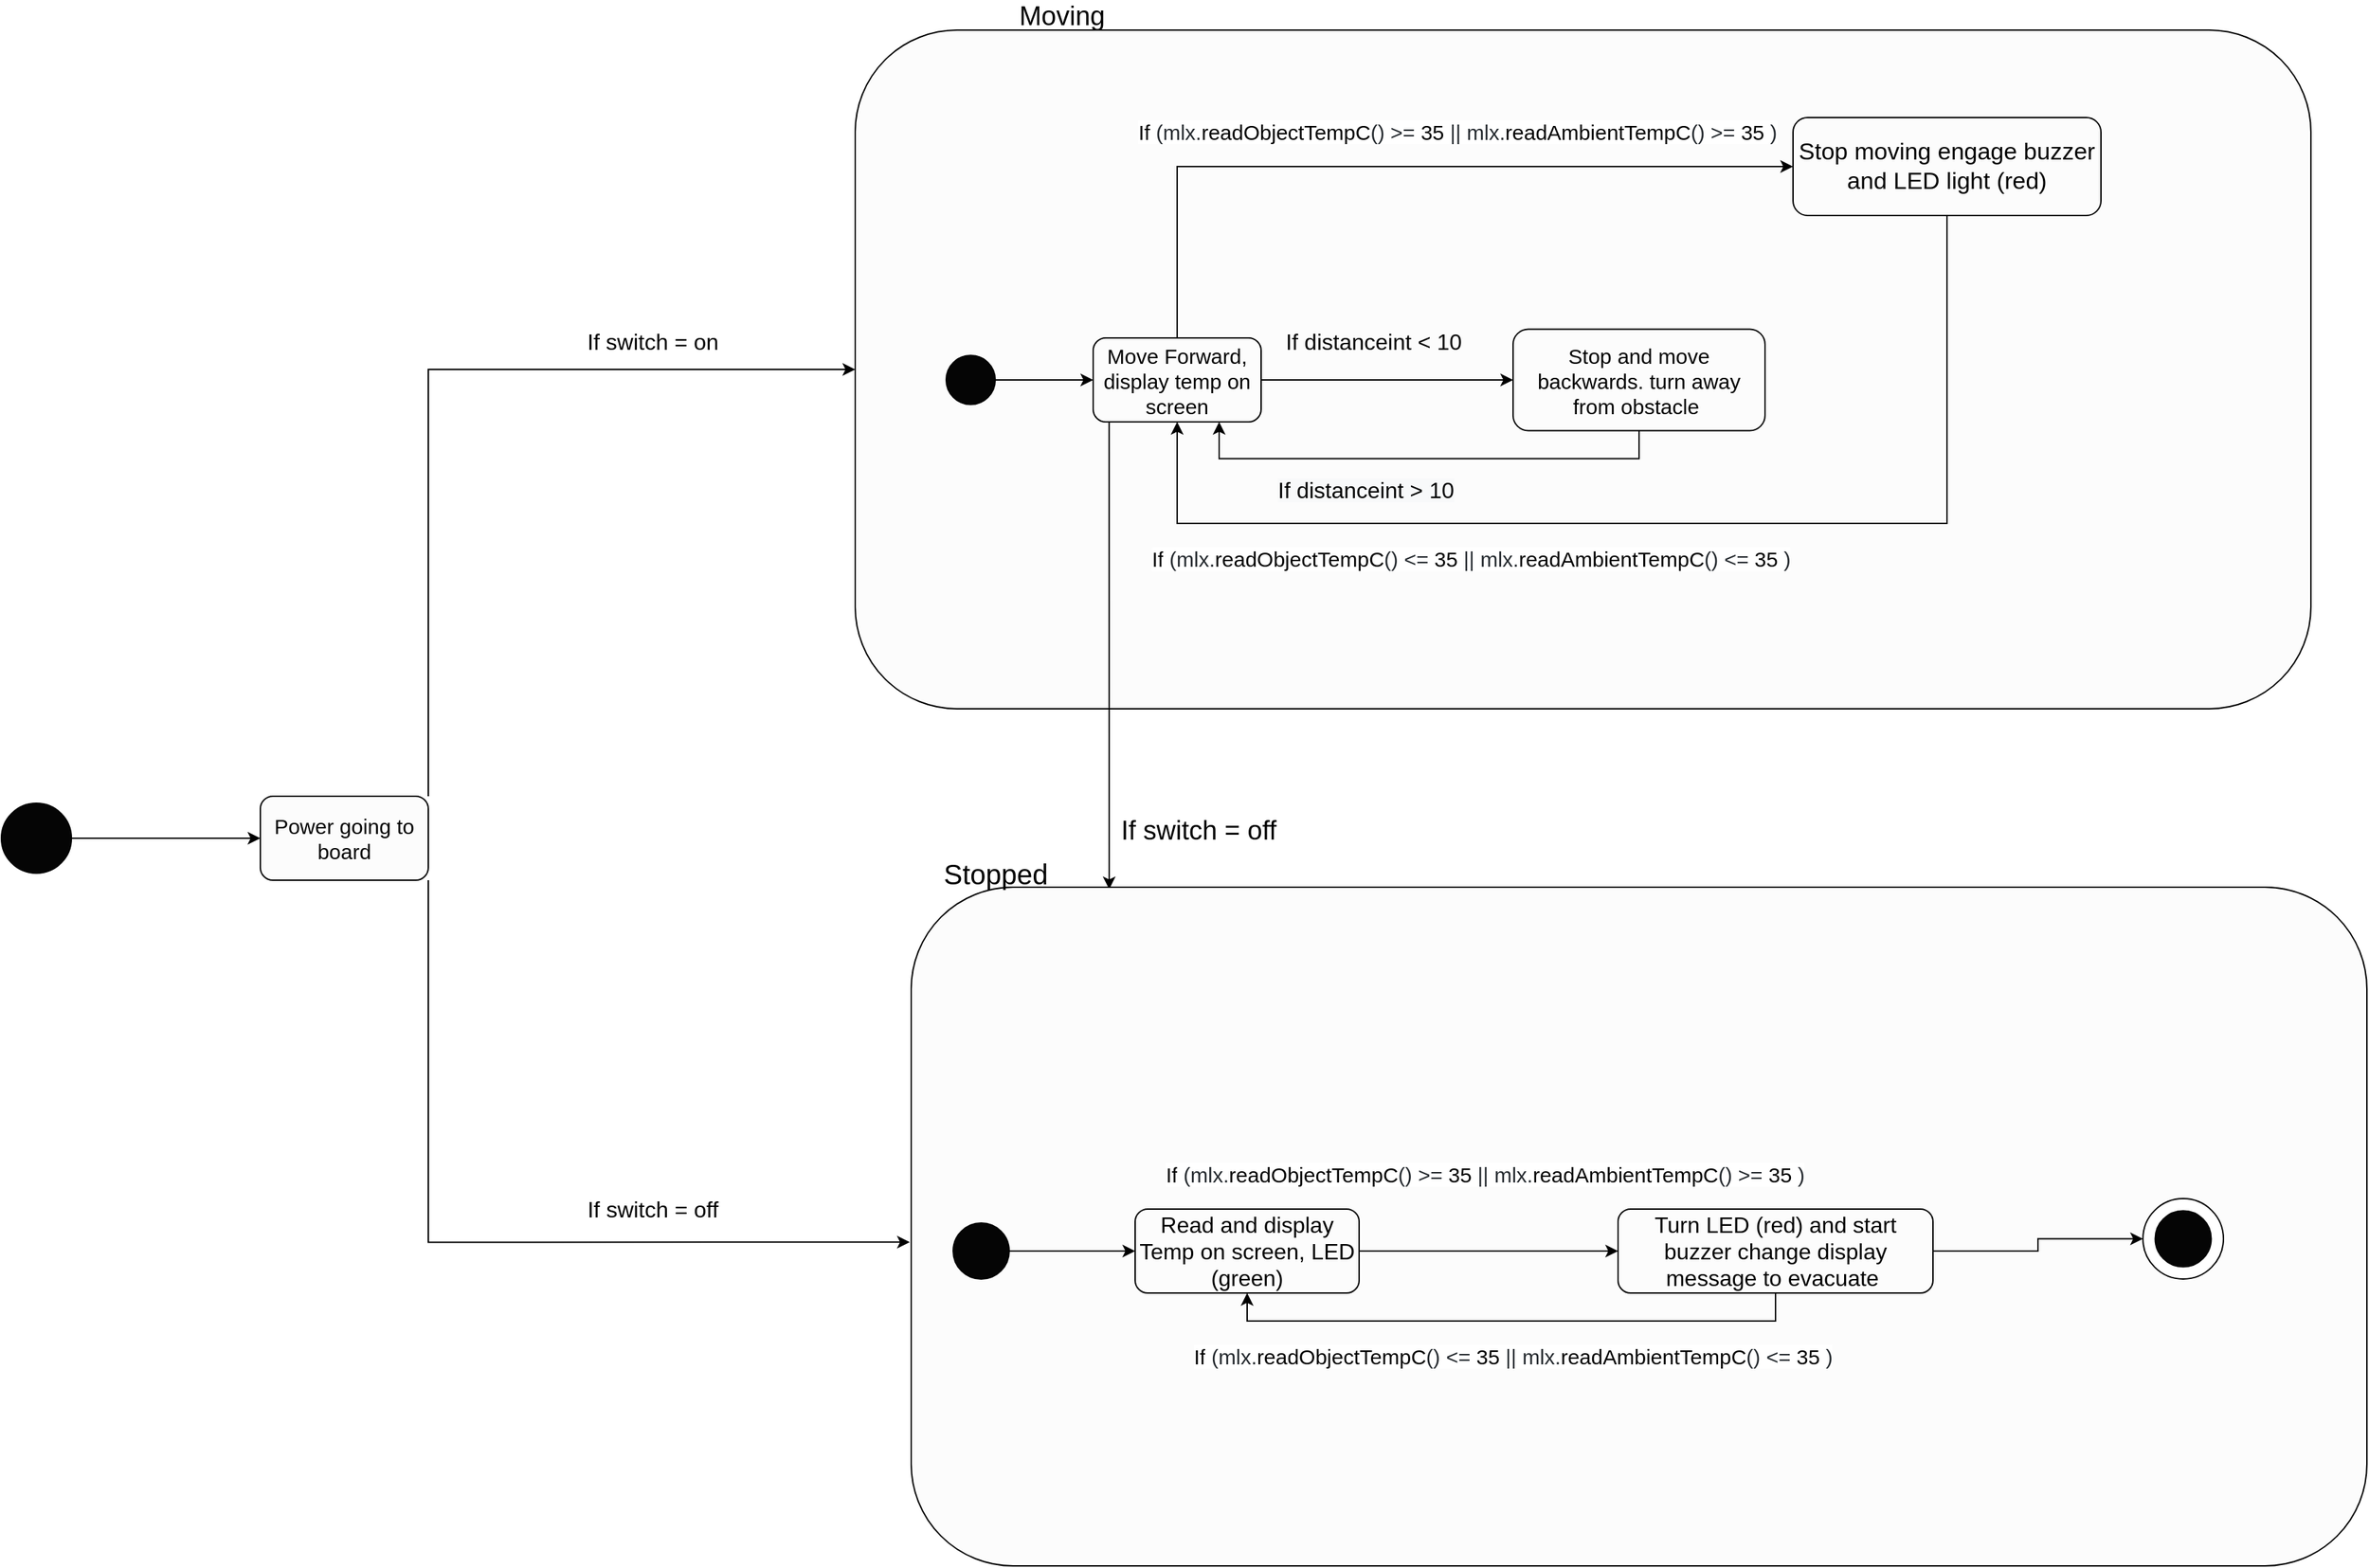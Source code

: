 <mxfile version="14.8.0" type="onedrive"><diagram id="cCEgteOqDoHG85Ff6pwm" name="Page-1"><mxGraphModel dx="3233" dy="1279" grid="1" gridSize="10" guides="1" tooltips="1" connect="1" arrows="1" fold="1" page="1" pageScale="1" pageWidth="850" pageHeight="1100" math="0" shadow="0"><root><mxCell id="0"/><mxCell id="1" parent="0"/><mxCell id="8WBJZx-FUibcS9T1Eh68-12" style="edgeStyle=orthogonalEdgeStyle;rounded=0;orthogonalLoop=1;jettySize=auto;html=1;exitX=1;exitY=0.5;exitDx=0;exitDy=0;entryX=0;entryY=0.5;entryDx=0;entryDy=0;" edge="1" parent="1" source="8WBJZx-FUibcS9T1Eh68-1" target="8WBJZx-FUibcS9T1Eh68-11"><mxGeometry relative="1" as="geometry"/></mxCell><mxCell id="8WBJZx-FUibcS9T1Eh68-1" value="" style="ellipse;whiteSpace=wrap;html=1;aspect=fixed;fillColor=#050505;" vertex="1" parent="1"><mxGeometry x="-670" y="740" width="50" height="50" as="geometry"/></mxCell><mxCell id="8WBJZx-FUibcS9T1Eh68-2" value="" style="rounded=1;whiteSpace=wrap;html=1;fillColor=#FCFCFC;" vertex="1" parent="1"><mxGeometry x="-60" y="187.5" width="1040" height="485" as="geometry"/></mxCell><mxCell id="8WBJZx-FUibcS9T1Eh68-3" value="&lt;font style=&quot;font-size: 19px&quot;&gt;Moving&amp;nbsp;&lt;/font&gt;" style="text;html=1;align=center;verticalAlign=middle;resizable=0;points=[];autosize=1;strokeColor=none;" vertex="1" parent="1"><mxGeometry x="50" y="167.5" width="80" height="20" as="geometry"/></mxCell><mxCell id="8WBJZx-FUibcS9T1Eh68-4" style="edgeStyle=orthogonalEdgeStyle;rounded=0;orthogonalLoop=1;jettySize=auto;html=1;exitX=0.5;exitY=1;exitDx=0;exitDy=0;" edge="1" parent="1" source="8WBJZx-FUibcS9T1Eh68-1" target="8WBJZx-FUibcS9T1Eh68-1"><mxGeometry relative="1" as="geometry"/></mxCell><mxCell id="8WBJZx-FUibcS9T1Eh68-14" style="edgeStyle=orthogonalEdgeStyle;rounded=0;orthogonalLoop=1;jettySize=auto;html=1;exitX=1;exitY=1;exitDx=0;exitDy=0;entryX=-0.001;entryY=0.523;entryDx=0;entryDy=0;entryPerimeter=0;" edge="1" parent="1" source="8WBJZx-FUibcS9T1Eh68-11" target="8WBJZx-FUibcS9T1Eh68-37"><mxGeometry relative="1" as="geometry"><mxPoint x="20" y="975" as="targetPoint"/></mxGeometry></mxCell><mxCell id="8WBJZx-FUibcS9T1Eh68-15" style="edgeStyle=orthogonalEdgeStyle;rounded=0;orthogonalLoop=1;jettySize=auto;html=1;exitX=1;exitY=0;exitDx=0;exitDy=0;entryX=0;entryY=0.5;entryDx=0;entryDy=0;" edge="1" parent="1" source="8WBJZx-FUibcS9T1Eh68-11" target="8WBJZx-FUibcS9T1Eh68-2"><mxGeometry relative="1" as="geometry"/></mxCell><mxCell id="8WBJZx-FUibcS9T1Eh68-11" value="&lt;font style=&quot;font-size: 15px&quot;&gt;Power going to board&lt;/font&gt;" style="rounded=1;whiteSpace=wrap;html=1;fillColor=#FCFCFC;" vertex="1" parent="1"><mxGeometry x="-485" y="735" width="120" height="60" as="geometry"/></mxCell><mxCell id="8WBJZx-FUibcS9T1Eh68-16" value="&lt;font style=&quot;font-size: 16px&quot;&gt;If switch = off&lt;/font&gt;" style="text;html=1;align=center;verticalAlign=middle;resizable=0;points=[];autosize=1;strokeColor=none;" vertex="1" parent="1"><mxGeometry x="-260" y="1020" width="110" height="20" as="geometry"/></mxCell><mxCell id="8WBJZx-FUibcS9T1Eh68-17" value="&lt;font style=&quot;font-size: 16px&quot;&gt;If switch = on&lt;/font&gt;" style="text;html=1;align=center;verticalAlign=middle;resizable=0;points=[];autosize=1;strokeColor=none;" vertex="1" parent="1"><mxGeometry x="-260" y="400" width="110" height="20" as="geometry"/></mxCell><mxCell id="8WBJZx-FUibcS9T1Eh68-20" style="edgeStyle=orthogonalEdgeStyle;rounded=0;orthogonalLoop=1;jettySize=auto;html=1;exitX=1;exitY=0.5;exitDx=0;exitDy=0;entryX=0;entryY=0.5;entryDx=0;entryDy=0;" edge="1" parent="1" source="8WBJZx-FUibcS9T1Eh68-18" target="8WBJZx-FUibcS9T1Eh68-19"><mxGeometry relative="1" as="geometry"/></mxCell><mxCell id="8WBJZx-FUibcS9T1Eh68-18" value="" style="ellipse;whiteSpace=wrap;html=1;aspect=fixed;fillColor=#050505;" vertex="1" parent="1"><mxGeometry x="5" y="420" width="35" height="35" as="geometry"/></mxCell><mxCell id="8WBJZx-FUibcS9T1Eh68-24" style="edgeStyle=orthogonalEdgeStyle;rounded=0;orthogonalLoop=1;jettySize=auto;html=1;exitX=1;exitY=0.5;exitDx=0;exitDy=0;entryX=0;entryY=0.5;entryDx=0;entryDy=0;" edge="1" parent="1" source="8WBJZx-FUibcS9T1Eh68-19" target="8WBJZx-FUibcS9T1Eh68-23"><mxGeometry relative="1" as="geometry"/></mxCell><mxCell id="8WBJZx-FUibcS9T1Eh68-29" style="edgeStyle=orthogonalEdgeStyle;rounded=0;orthogonalLoop=1;jettySize=auto;html=1;exitX=0.5;exitY=0;exitDx=0;exitDy=0;entryX=0;entryY=0.5;entryDx=0;entryDy=0;" edge="1" parent="1" source="8WBJZx-FUibcS9T1Eh68-19" target="8WBJZx-FUibcS9T1Eh68-28"><mxGeometry relative="1" as="geometry"/></mxCell><mxCell id="8WBJZx-FUibcS9T1Eh68-47" style="edgeStyle=orthogonalEdgeStyle;rounded=0;orthogonalLoop=1;jettySize=auto;html=1;exitX=0.25;exitY=1;exitDx=0;exitDy=0;entryX=0.136;entryY=0.003;entryDx=0;entryDy=0;entryPerimeter=0;" edge="1" parent="1" source="8WBJZx-FUibcS9T1Eh68-19" target="8WBJZx-FUibcS9T1Eh68-37"><mxGeometry relative="1" as="geometry"><Array as="points"><mxPoint x="121" y="468"/></Array></mxGeometry></mxCell><mxCell id="8WBJZx-FUibcS9T1Eh68-19" value="&lt;font style=&quot;font-size: 15px&quot;&gt;Move Forward, display temp on screen&lt;/font&gt;" style="rounded=1;whiteSpace=wrap;html=1;fillColor=#FCFCFC;" vertex="1" parent="1"><mxGeometry x="110" y="407.5" width="120" height="60" as="geometry"/></mxCell><mxCell id="8WBJZx-FUibcS9T1Eh68-26" style="edgeStyle=orthogonalEdgeStyle;rounded=0;orthogonalLoop=1;jettySize=auto;html=1;exitX=0.5;exitY=1;exitDx=0;exitDy=0;entryX=0.75;entryY=1;entryDx=0;entryDy=0;" edge="1" parent="1" source="8WBJZx-FUibcS9T1Eh68-23" target="8WBJZx-FUibcS9T1Eh68-19"><mxGeometry relative="1" as="geometry"/></mxCell><mxCell id="8WBJZx-FUibcS9T1Eh68-23" value="&lt;font style=&quot;font-size: 15px&quot;&gt;Stop and move backwards. turn away from obstacle&amp;nbsp;&lt;/font&gt;" style="rounded=1;whiteSpace=wrap;html=1;fillColor=#FCFCFC;" vertex="1" parent="1"><mxGeometry x="410" y="401.25" width="180" height="72.5" as="geometry"/></mxCell><mxCell id="8WBJZx-FUibcS9T1Eh68-25" value="&lt;font style=&quot;font-size: 16px&quot;&gt;If distanceint &amp;lt; 10&lt;/font&gt;" style="text;html=1;align=center;verticalAlign=middle;resizable=0;points=[];autosize=1;strokeColor=none;" vertex="1" parent="1"><mxGeometry x="240" y="400" width="140" height="20" as="geometry"/></mxCell><mxCell id="8WBJZx-FUibcS9T1Eh68-27" value="&lt;span style=&quot;color: rgb(0 , 0 , 0) ; font-family: &amp;#34;helvetica&amp;#34; ; font-size: 16px ; font-style: normal ; font-weight: 400 ; letter-spacing: normal ; text-align: center ; text-indent: 0px ; text-transform: none ; word-spacing: 0px ; background-color: rgb(248 , 249 , 250) ; display: inline ; float: none&quot;&gt;If distanceint &amp;gt; 10&lt;/span&gt;" style="text;whiteSpace=wrap;html=1;" vertex="1" parent="1"><mxGeometry x="240" y="500" width="150" height="30" as="geometry"/></mxCell><mxCell id="8WBJZx-FUibcS9T1Eh68-31" style="edgeStyle=orthogonalEdgeStyle;rounded=0;orthogonalLoop=1;jettySize=auto;html=1;exitX=0.5;exitY=1;exitDx=0;exitDy=0;entryX=0.5;entryY=1;entryDx=0;entryDy=0;" edge="1" parent="1" source="8WBJZx-FUibcS9T1Eh68-28" target="8WBJZx-FUibcS9T1Eh68-19"><mxGeometry relative="1" as="geometry"><Array as="points"><mxPoint x="720" y="540"/><mxPoint x="170" y="540"/></Array></mxGeometry></mxCell><mxCell id="8WBJZx-FUibcS9T1Eh68-28" value="&lt;font style=&quot;font-size: 17px&quot;&gt;Stop moving engage buzzer and LED light (red)&lt;/font&gt;" style="rounded=1;whiteSpace=wrap;html=1;fillColor=#FCFCFC;" vertex="1" parent="1"><mxGeometry x="610" y="250" width="220" height="70" as="geometry"/></mxCell><mxCell id="8WBJZx-FUibcS9T1Eh68-30" value="&lt;font style=&quot;font-size: 15px&quot;&gt;&lt;span class=&quot;pl-k&quot; style=&quot;box-sizing: border-box ; font-family: , , &amp;#34;sf mono&amp;#34; , &amp;#34;consolas&amp;#34; , &amp;#34;liberation mono&amp;#34; , &amp;#34;menlo&amp;#34; , monospace ; background-color: rgb(255 , 255 , 255)&quot;&gt;If&lt;/span&gt;&lt;span style=&quot;color: rgb(36 , 41 , 46) ; font-family: , , &amp;#34;sf mono&amp;#34; , &amp;#34;consolas&amp;#34; , &amp;#34;liberation mono&amp;#34; , &amp;#34;menlo&amp;#34; , monospace ; background-color: rgb(255 , 255 , 255)&quot;&gt; (mlx.&lt;/span&gt;&lt;span class=&quot;pl-c1&quot; style=&quot;box-sizing: border-box ; font-family: , , &amp;#34;sf mono&amp;#34; , &amp;#34;consolas&amp;#34; , &amp;#34;liberation mono&amp;#34; , &amp;#34;menlo&amp;#34; , monospace ; background-color: rgb(255 , 255 , 255)&quot;&gt;readObjectTempC&lt;/span&gt;&lt;span style=&quot;color: rgb(36 , 41 , 46) ; font-family: , , &amp;#34;sf mono&amp;#34; , &amp;#34;consolas&amp;#34; , &amp;#34;liberation mono&amp;#34; , &amp;#34;menlo&amp;#34; , monospace ; background-color: rgb(255 , 255 , 255)&quot;&gt;() &amp;gt;= &lt;/span&gt;&lt;span class=&quot;pl-c1&quot; style=&quot;box-sizing: border-box ; font-family: , , &amp;#34;sf mono&amp;#34; , &amp;#34;consolas&amp;#34; , &amp;#34;liberation mono&amp;#34; , &amp;#34;menlo&amp;#34; , monospace ; background-color: rgb(255 , 255 , 255)&quot;&gt;35&lt;/span&gt;&lt;span style=&quot;color: rgb(36 , 41 , 46) ; font-family: , , &amp;#34;sf mono&amp;#34; , &amp;#34;consolas&amp;#34; , &amp;#34;liberation mono&amp;#34; , &amp;#34;menlo&amp;#34; , monospace ; background-color: rgb(255 , 255 , 255)&quot;&gt; || mlx.&lt;/span&gt;&lt;span class=&quot;pl-c1&quot; style=&quot;box-sizing: border-box ; font-family: , , &amp;#34;sf mono&amp;#34; , &amp;#34;consolas&amp;#34; , &amp;#34;liberation mono&amp;#34; , &amp;#34;menlo&amp;#34; , monospace ; background-color: rgb(255 , 255 , 255)&quot;&gt;readAmbientTempC&lt;/span&gt;&lt;span style=&quot;color: rgb(36 , 41 , 46) ; font-family: , , &amp;#34;sf mono&amp;#34; , &amp;#34;consolas&amp;#34; , &amp;#34;liberation mono&amp;#34; , &amp;#34;menlo&amp;#34; , monospace ; background-color: rgb(255 , 255 , 255)&quot;&gt;() &amp;gt;= &lt;/span&gt;&lt;span class=&quot;pl-c1&quot; style=&quot;box-sizing: border-box ; font-family: , , &amp;#34;sf mono&amp;#34; , &amp;#34;consolas&amp;#34; , &amp;#34;liberation mono&amp;#34; , &amp;#34;menlo&amp;#34; , monospace ; background-color: rgb(255 , 255 , 255)&quot;&gt;35&lt;/span&gt;&lt;span style=&quot;color: rgb(36 , 41 , 46) ; font-family: , , &amp;#34;sf mono&amp;#34; , &amp;#34;consolas&amp;#34; , &amp;#34;liberation mono&amp;#34; , &amp;#34;menlo&amp;#34; , monospace ; background-color: rgb(255 , 255 , 255)&quot;&gt; )&lt;/span&gt;&lt;/font&gt;" style="text;html=1;align=center;verticalAlign=middle;resizable=0;points=[];autosize=1;strokeColor=none;" vertex="1" parent="1"><mxGeometry x="135" y="250" width="470" height="20" as="geometry"/></mxCell><mxCell id="8WBJZx-FUibcS9T1Eh68-32" value="&lt;span class=&quot;pl-k&quot; style=&quot;color: rgb(0 , 0 , 0) ; font-family: &amp;#34;helvetica&amp;#34; ; font-size: 15px ; font-style: normal ; font-weight: 400 ; letter-spacing: normal ; text-align: center ; text-indent: 0px ; text-transform: none ; word-spacing: 0px ; box-sizing: border-box ; background-color: rgb(255 , 255 , 255)&quot;&gt;If&lt;/span&gt;&lt;span style=&quot;font-family: &amp;#34;helvetica&amp;#34; ; font-size: 15px ; font-style: normal ; font-weight: 400 ; letter-spacing: normal ; text-align: center ; text-indent: 0px ; text-transform: none ; word-spacing: 0px ; color: rgb(36 , 41 , 46) ; background-color: rgb(255 , 255 , 255)&quot;&gt;&lt;span&gt;&amp;nbsp;&lt;/span&gt;(mlx.&lt;/span&gt;&lt;span class=&quot;pl-c1&quot; style=&quot;color: rgb(0 , 0 , 0) ; font-family: &amp;#34;helvetica&amp;#34; ; font-size: 15px ; font-style: normal ; font-weight: 400 ; letter-spacing: normal ; text-align: center ; text-indent: 0px ; text-transform: none ; word-spacing: 0px ; box-sizing: border-box ; background-color: rgb(255 , 255 , 255)&quot;&gt;readObjectTempC&lt;/span&gt;&lt;span style=&quot;font-family: &amp;#34;helvetica&amp;#34; ; font-size: 15px ; font-style: normal ; font-weight: 400 ; letter-spacing: normal ; text-align: center ; text-indent: 0px ; text-transform: none ; word-spacing: 0px ; color: rgb(36 , 41 , 46) ; background-color: rgb(255 , 255 , 255)&quot;&gt;() &amp;lt;=&lt;span&gt;&amp;nbsp;&lt;/span&gt;&lt;/span&gt;&lt;span class=&quot;pl-c1&quot; style=&quot;color: rgb(0 , 0 , 0) ; font-family: &amp;#34;helvetica&amp;#34; ; font-size: 15px ; font-style: normal ; font-weight: 400 ; letter-spacing: normal ; text-align: center ; text-indent: 0px ; text-transform: none ; word-spacing: 0px ; box-sizing: border-box ; background-color: rgb(255 , 255 , 255)&quot;&gt;35&lt;/span&gt;&lt;span style=&quot;font-family: &amp;#34;helvetica&amp;#34; ; font-size: 15px ; font-style: normal ; font-weight: 400 ; letter-spacing: normal ; text-align: center ; text-indent: 0px ; text-transform: none ; word-spacing: 0px ; color: rgb(36 , 41 , 46) ; background-color: rgb(255 , 255 , 255)&quot;&gt;&lt;span&gt;&amp;nbsp;&lt;/span&gt;|| mlx.&lt;/span&gt;&lt;span class=&quot;pl-c1&quot; style=&quot;color: rgb(0 , 0 , 0) ; font-family: &amp;#34;helvetica&amp;#34; ; font-size: 15px ; font-style: normal ; font-weight: 400 ; letter-spacing: normal ; text-align: center ; text-indent: 0px ; text-transform: none ; word-spacing: 0px ; box-sizing: border-box ; background-color: rgb(255 , 255 , 255)&quot;&gt;readAmbientTempC&lt;/span&gt;&lt;span style=&quot;font-family: &amp;#34;helvetica&amp;#34; ; font-size: 15px ; font-style: normal ; font-weight: 400 ; letter-spacing: normal ; text-align: center ; text-indent: 0px ; text-transform: none ; word-spacing: 0px ; color: rgb(36 , 41 , 46) ; background-color: rgb(255 , 255 , 255)&quot;&gt;() &amp;lt;=&lt;span&gt;&amp;nbsp;&lt;/span&gt;&lt;/span&gt;&lt;span class=&quot;pl-c1&quot; style=&quot;color: rgb(0 , 0 , 0) ; font-family: &amp;#34;helvetica&amp;#34; ; font-size: 15px ; font-style: normal ; font-weight: 400 ; letter-spacing: normal ; text-align: center ; text-indent: 0px ; text-transform: none ; word-spacing: 0px ; box-sizing: border-box ; background-color: rgb(255 , 255 , 255)&quot;&gt;35&lt;/span&gt;&lt;span style=&quot;font-family: &amp;#34;helvetica&amp;#34; ; font-size: 15px ; font-style: normal ; font-weight: 400 ; letter-spacing: normal ; text-align: center ; text-indent: 0px ; text-transform: none ; word-spacing: 0px ; color: rgb(36 , 41 , 46) ; background-color: rgb(255 , 255 , 255)&quot;&gt;&lt;span&gt;&amp;nbsp;&lt;/span&gt;)&lt;/span&gt;" style="text;whiteSpace=wrap;html=1;" vertex="1" parent="1"><mxGeometry x="150" y="550" width="480" height="30" as="geometry"/></mxCell><mxCell id="8WBJZx-FUibcS9T1Eh68-37" value="" style="rounded=1;whiteSpace=wrap;html=1;fillColor=#FCFCFC;" vertex="1" parent="1"><mxGeometry x="-20" y="800" width="1040" height="485" as="geometry"/></mxCell><mxCell id="8WBJZx-FUibcS9T1Eh68-44" style="edgeStyle=orthogonalEdgeStyle;rounded=0;orthogonalLoop=1;jettySize=auto;html=1;exitX=1;exitY=0.5;exitDx=0;exitDy=0;entryX=0;entryY=0.5;entryDx=0;entryDy=0;" edge="1" parent="1" source="8WBJZx-FUibcS9T1Eh68-38" target="8WBJZx-FUibcS9T1Eh68-40"><mxGeometry relative="1" as="geometry"/></mxCell><mxCell id="8WBJZx-FUibcS9T1Eh68-38" value="" style="ellipse;whiteSpace=wrap;html=1;aspect=fixed;fillColor=#050505;" vertex="1" parent="1"><mxGeometry x="10" y="1040" width="40" height="40" as="geometry"/></mxCell><mxCell id="8WBJZx-FUibcS9T1Eh68-46" style="edgeStyle=orthogonalEdgeStyle;rounded=0;orthogonalLoop=1;jettySize=auto;html=1;exitX=0.5;exitY=1;exitDx=0;exitDy=0;entryX=0.5;entryY=1;entryDx=0;entryDy=0;" edge="1" parent="1" source="8WBJZx-FUibcS9T1Eh68-39" target="8WBJZx-FUibcS9T1Eh68-40"><mxGeometry relative="1" as="geometry"/></mxCell><mxCell id="8WBJZx-FUibcS9T1Eh68-52" style="edgeStyle=orthogonalEdgeStyle;rounded=0;orthogonalLoop=1;jettySize=auto;html=1;exitX=1;exitY=0.5;exitDx=0;exitDy=0;entryX=0;entryY=0.5;entryDx=0;entryDy=0;" edge="1" parent="1" source="8WBJZx-FUibcS9T1Eh68-39" target="8WBJZx-FUibcS9T1Eh68-50"><mxGeometry relative="1" as="geometry"><Array as="points"><mxPoint x="785" y="1060"/><mxPoint x="785" y="1051"/></Array></mxGeometry></mxCell><mxCell id="8WBJZx-FUibcS9T1Eh68-39" value="&lt;font style=&quot;font-size: 16px&quot;&gt;Turn LED (red) and start buzzer change display message to evacuate&amp;nbsp;&lt;/font&gt;" style="rounded=1;whiteSpace=wrap;html=1;fillColor=#FCFCFC;" vertex="1" parent="1"><mxGeometry x="485" y="1030" width="225" height="60" as="geometry"/></mxCell><mxCell id="8WBJZx-FUibcS9T1Eh68-41" style="edgeStyle=orthogonalEdgeStyle;rounded=0;orthogonalLoop=1;jettySize=auto;html=1;exitX=1;exitY=0.5;exitDx=0;exitDy=0;entryX=0;entryY=0.5;entryDx=0;entryDy=0;" edge="1" parent="1" source="8WBJZx-FUibcS9T1Eh68-40" target="8WBJZx-FUibcS9T1Eh68-39"><mxGeometry relative="1" as="geometry"/></mxCell><mxCell id="8WBJZx-FUibcS9T1Eh68-40" value="&lt;font style=&quot;font-size: 16px&quot;&gt;Read and display Temp on screen, LED (green)&lt;/font&gt;" style="rounded=1;whiteSpace=wrap;html=1;fillColor=#FCFCFC;" vertex="1" parent="1"><mxGeometry x="140" y="1030" width="160" height="60" as="geometry"/></mxCell><mxCell id="8WBJZx-FUibcS9T1Eh68-43" value="&lt;span class=&quot;pl-k&quot; style=&quot;font-family: &amp;#34;helvetica&amp;#34; ; font-size: 15px ; text-align: center ; box-sizing: border-box ; background-color: rgb(255 , 255 , 255)&quot;&gt;If&lt;/span&gt;&lt;span style=&quot;font-family: &amp;#34;helvetica&amp;#34; ; font-size: 15px ; text-align: center ; color: rgb(36 , 41 , 46) ; background-color: rgb(255 , 255 , 255)&quot;&gt;&amp;nbsp;(mlx.&lt;/span&gt;&lt;span class=&quot;pl-c1&quot; style=&quot;font-family: &amp;#34;helvetica&amp;#34; ; font-size: 15px ; text-align: center ; box-sizing: border-box ; background-color: rgb(255 , 255 , 255)&quot;&gt;readObjectTempC&lt;/span&gt;&lt;span style=&quot;font-family: &amp;#34;helvetica&amp;#34; ; font-size: 15px ; text-align: center ; color: rgb(36 , 41 , 46) ; background-color: rgb(255 , 255 , 255)&quot;&gt;() &amp;gt;=&amp;nbsp;&lt;/span&gt;&lt;span class=&quot;pl-c1&quot; style=&quot;font-family: &amp;#34;helvetica&amp;#34; ; font-size: 15px ; text-align: center ; box-sizing: border-box ; background-color: rgb(255 , 255 , 255)&quot;&gt;35&lt;/span&gt;&lt;span style=&quot;font-family: &amp;#34;helvetica&amp;#34; ; font-size: 15px ; text-align: center ; color: rgb(36 , 41 , 46) ; background-color: rgb(255 , 255 , 255)&quot;&gt;&amp;nbsp;|| mlx.&lt;/span&gt;&lt;span class=&quot;pl-c1&quot; style=&quot;font-family: &amp;#34;helvetica&amp;#34; ; font-size: 15px ; text-align: center ; box-sizing: border-box ; background-color: rgb(255 , 255 , 255)&quot;&gt;readAmbientTempC&lt;/span&gt;&lt;span style=&quot;font-family: &amp;#34;helvetica&amp;#34; ; font-size: 15px ; text-align: center ; color: rgb(36 , 41 , 46) ; background-color: rgb(255 , 255 , 255)&quot;&gt;() &amp;gt;=&amp;nbsp;&lt;/span&gt;&lt;span class=&quot;pl-c1&quot; style=&quot;font-family: &amp;#34;helvetica&amp;#34; ; font-size: 15px ; text-align: center ; box-sizing: border-box ; background-color: rgb(255 , 255 , 255)&quot;&gt;35&lt;/span&gt;&lt;span style=&quot;font-family: &amp;#34;helvetica&amp;#34; ; font-size: 15px ; text-align: center ; color: rgb(36 , 41 , 46) ; background-color: rgb(255 , 255 , 255)&quot;&gt;&amp;nbsp;)&lt;/span&gt;" style="text;whiteSpace=wrap;html=1;" vertex="1" parent="1"><mxGeometry x="160" y="990" width="480" height="30" as="geometry"/></mxCell><mxCell id="8WBJZx-FUibcS9T1Eh68-45" value="&lt;span class=&quot;pl-k&quot; style=&quot;color: rgb(0 , 0 , 0) ; font-style: normal ; font-weight: 400 ; letter-spacing: normal ; text-indent: 0px ; text-transform: none ; word-spacing: 0px ; font-family: &amp;#34;helvetica&amp;#34; ; font-size: 15px ; text-align: center ; box-sizing: border-box ; background-color: rgb(255 , 255 , 255)&quot;&gt;If&lt;/span&gt;&lt;span style=&quot;font-style: normal ; font-weight: 400 ; letter-spacing: normal ; text-indent: 0px ; text-transform: none ; word-spacing: 0px ; font-family: &amp;#34;helvetica&amp;#34; ; font-size: 15px ; text-align: center ; color: rgb(36 , 41 , 46) ; background-color: rgb(255 , 255 , 255)&quot;&gt;&lt;span&gt;&amp;nbsp;&lt;/span&gt;(mlx.&lt;/span&gt;&lt;span class=&quot;pl-c1&quot; style=&quot;color: rgb(0 , 0 , 0) ; font-style: normal ; font-weight: 400 ; letter-spacing: normal ; text-indent: 0px ; text-transform: none ; word-spacing: 0px ; font-family: &amp;#34;helvetica&amp;#34; ; font-size: 15px ; text-align: center ; box-sizing: border-box ; background-color: rgb(255 , 255 , 255)&quot;&gt;readObjectTempC&lt;/span&gt;&lt;span style=&quot;font-style: normal ; font-weight: 400 ; letter-spacing: normal ; text-indent: 0px ; text-transform: none ; word-spacing: 0px ; font-family: &amp;#34;helvetica&amp;#34; ; font-size: 15px ; text-align: center ; color: rgb(36 , 41 , 46) ; background-color: rgb(255 , 255 , 255)&quot;&gt;() &amp;lt;=&lt;span&gt;&amp;nbsp;&lt;/span&gt;&lt;/span&gt;&lt;span class=&quot;pl-c1&quot; style=&quot;color: rgb(0 , 0 , 0) ; font-style: normal ; font-weight: 400 ; letter-spacing: normal ; text-indent: 0px ; text-transform: none ; word-spacing: 0px ; font-family: &amp;#34;helvetica&amp;#34; ; font-size: 15px ; text-align: center ; box-sizing: border-box ; background-color: rgb(255 , 255 , 255)&quot;&gt;35&lt;/span&gt;&lt;span style=&quot;font-style: normal ; font-weight: 400 ; letter-spacing: normal ; text-indent: 0px ; text-transform: none ; word-spacing: 0px ; font-family: &amp;#34;helvetica&amp;#34; ; font-size: 15px ; text-align: center ; color: rgb(36 , 41 , 46) ; background-color: rgb(255 , 255 , 255)&quot;&gt;&lt;span&gt;&amp;nbsp;&lt;/span&gt;|| mlx.&lt;/span&gt;&lt;span class=&quot;pl-c1&quot; style=&quot;color: rgb(0 , 0 , 0) ; font-style: normal ; font-weight: 400 ; letter-spacing: normal ; text-indent: 0px ; text-transform: none ; word-spacing: 0px ; font-family: &amp;#34;helvetica&amp;#34; ; font-size: 15px ; text-align: center ; box-sizing: border-box ; background-color: rgb(255 , 255 , 255)&quot;&gt;readAmbientTempC&lt;/span&gt;&lt;span style=&quot;font-style: normal ; font-weight: 400 ; letter-spacing: normal ; text-indent: 0px ; text-transform: none ; word-spacing: 0px ; font-family: &amp;#34;helvetica&amp;#34; ; font-size: 15px ; text-align: center ; color: rgb(36 , 41 , 46) ; background-color: rgb(255 , 255 , 255)&quot;&gt;() &amp;lt;=&lt;span&gt;&amp;nbsp;&lt;/span&gt;&lt;/span&gt;&lt;span class=&quot;pl-c1&quot; style=&quot;color: rgb(0 , 0 , 0) ; font-style: normal ; font-weight: 400 ; letter-spacing: normal ; text-indent: 0px ; text-transform: none ; word-spacing: 0px ; font-family: &amp;#34;helvetica&amp;#34; ; font-size: 15px ; text-align: center ; box-sizing: border-box ; background-color: rgb(255 , 255 , 255)&quot;&gt;35&lt;/span&gt;&lt;span style=&quot;font-style: normal ; font-weight: 400 ; letter-spacing: normal ; text-indent: 0px ; text-transform: none ; word-spacing: 0px ; font-family: &amp;#34;helvetica&amp;#34; ; font-size: 15px ; text-align: center ; color: rgb(36 , 41 , 46) ; background-color: rgb(255 , 255 , 255)&quot;&gt;&lt;span&gt;&amp;nbsp;&lt;/span&gt;)&lt;/span&gt;" style="text;whiteSpace=wrap;html=1;" vertex="1" parent="1"><mxGeometry x="180" y="1120" width="480" height="30" as="geometry"/></mxCell><mxCell id="8WBJZx-FUibcS9T1Eh68-48" value="&lt;font style=&quot;font-size: 19px&quot;&gt;If switch = off&lt;/font&gt;" style="text;html=1;align=center;verticalAlign=middle;resizable=0;points=[];autosize=1;strokeColor=none;" vertex="1" parent="1"><mxGeometry x="120" y="750" width="130" height="20" as="geometry"/></mxCell><mxCell id="8WBJZx-FUibcS9T1Eh68-49" value="&lt;font style=&quot;font-size: 20px&quot;&gt;Stopped&lt;/font&gt;" style="text;html=1;align=center;verticalAlign=middle;resizable=0;points=[];autosize=1;strokeColor=none;" vertex="1" parent="1"><mxGeometry x="-5" y="780" width="90" height="20" as="geometry"/></mxCell><mxCell id="8WBJZx-FUibcS9T1Eh68-50" value="" style="ellipse;whiteSpace=wrap;html=1;aspect=fixed;fillColor=#FFFFFF;" vertex="1" parent="1"><mxGeometry x="860" y="1022.5" width="57.5" height="57.5" as="geometry"/></mxCell><mxCell id="8WBJZx-FUibcS9T1Eh68-51" value="" style="ellipse;whiteSpace=wrap;html=1;aspect=fixed;fillColor=#050505;" vertex="1" parent="1"><mxGeometry x="868.75" y="1031.25" width="40" height="40" as="geometry"/></mxCell></root></mxGraphModel></diagram></mxfile>